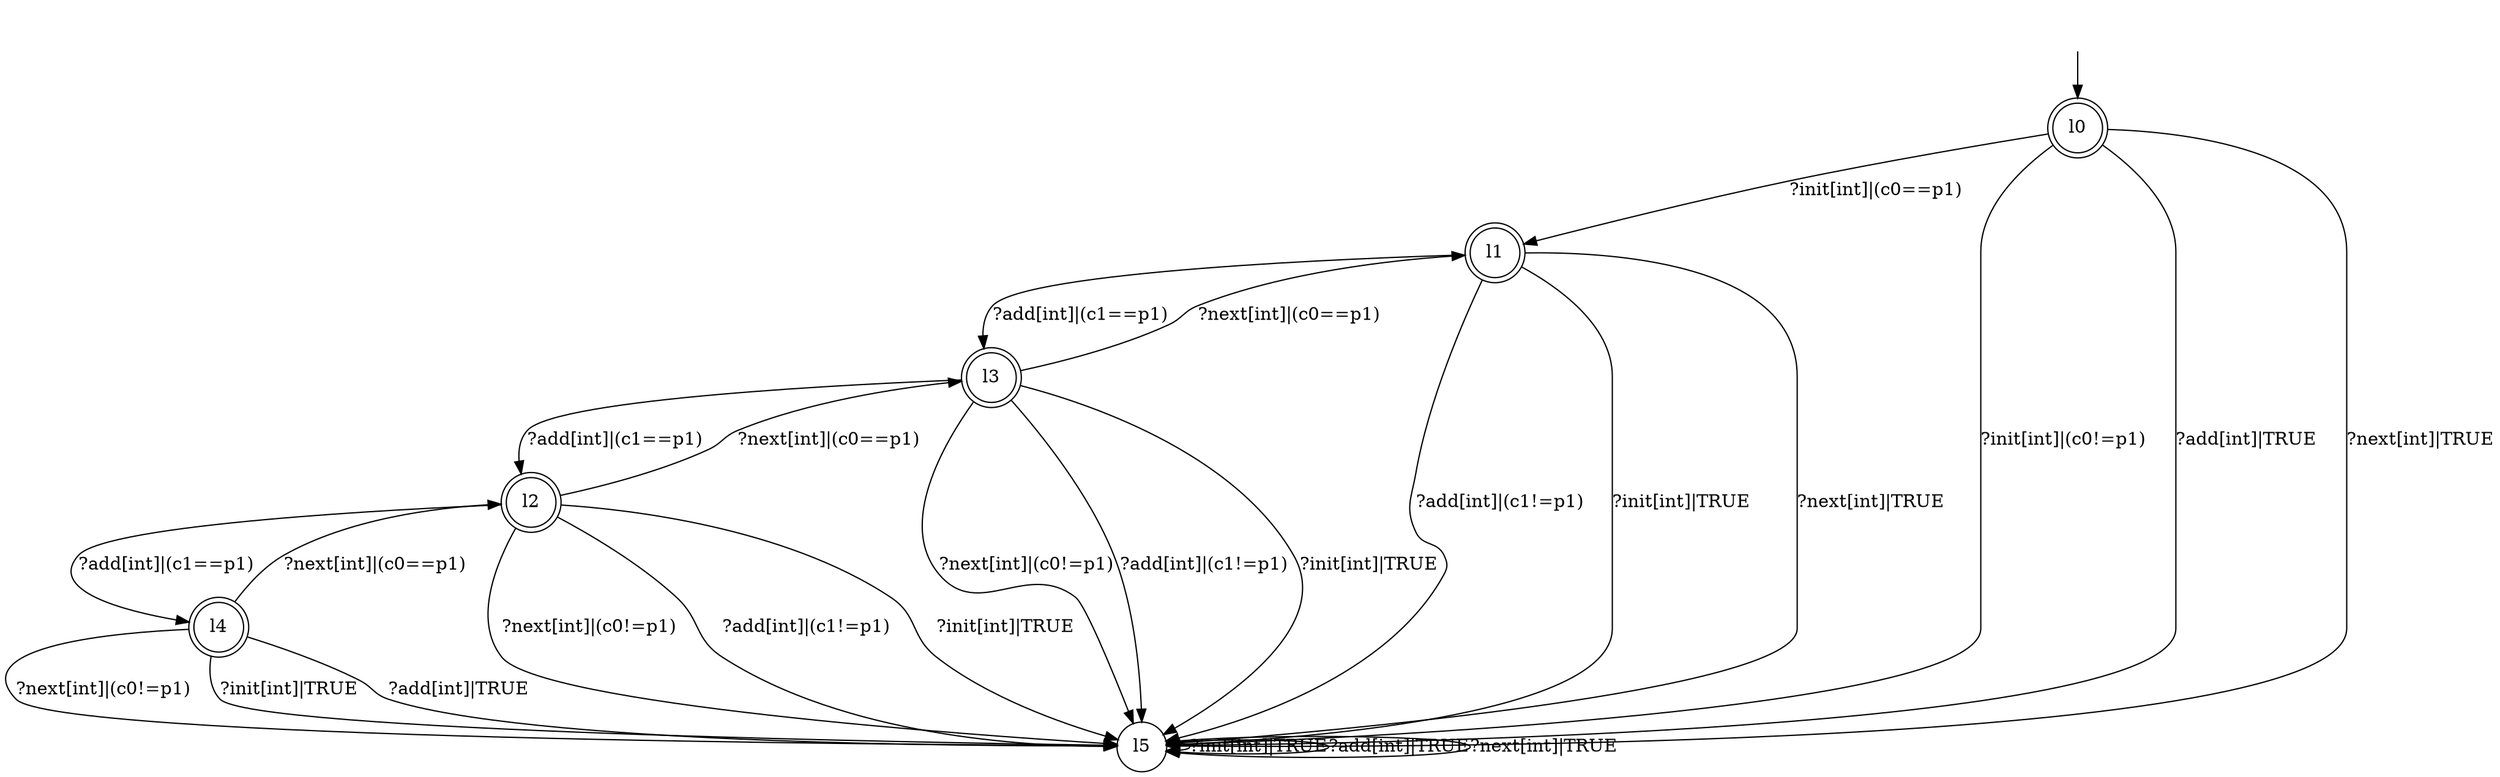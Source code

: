 digraph RA {
"" [shape=none,label=<>]
"l0" [shape=doublecircle]
"l1" [shape=doublecircle]
"l2" [shape=doublecircle]
"l3" [shape=doublecircle]
"l4" [shape=doublecircle]
"l5" [shape=circle]
"" -> "l0"
"l0" -> "l1" [label=<?init[int]|(c0==p1)>]
"l0" -> "l5" [label=<?init[int]|(c0!=p1)>]
"l0" -> "l5" [label=<?add[int]|TRUE>]
"l0" -> "l5" [label=<?next[int]|TRUE>]
"l1" -> "l3" [label=<?add[int]|(c1==p1)>]
"l1" -> "l5" [label=<?add[int]|(c1!=p1)>]
"l1" -> "l5" [label=<?init[int]|TRUE>]
"l1" -> "l5" [label=<?next[int]|TRUE>]
"l2" -> "l3" [label=<?next[int]|(c0==p1)>]
"l2" -> "l5" [label=<?next[int]|(c0!=p1)>]
"l2" -> "l4" [label=<?add[int]|(c1==p1)>]
"l2" -> "l5" [label=<?add[int]|(c1!=p1)>]
"l2" -> "l5" [label=<?init[int]|TRUE>]
"l3" -> "l1" [label=<?next[int]|(c0==p1)>]
"l3" -> "l5" [label=<?next[int]|(c0!=p1)>]
"l3" -> "l2" [label=<?add[int]|(c1==p1)>]
"l3" -> "l5" [label=<?add[int]|(c1!=p1)>]
"l3" -> "l5" [label=<?init[int]|TRUE>]
"l4" -> "l2" [label=<?next[int]|(c0==p1)>]
"l4" -> "l5" [label=<?next[int]|(c0!=p1)>]
"l4" -> "l5" [label=<?init[int]|TRUE>]
"l4" -> "l5" [label=<?add[int]|TRUE>]
"l5" -> "l5" [label=<?init[int]|TRUE>]
"l5" -> "l5" [label=<?add[int]|TRUE>]
"l5" -> "l5" [label=<?next[int]|TRUE>]
}
